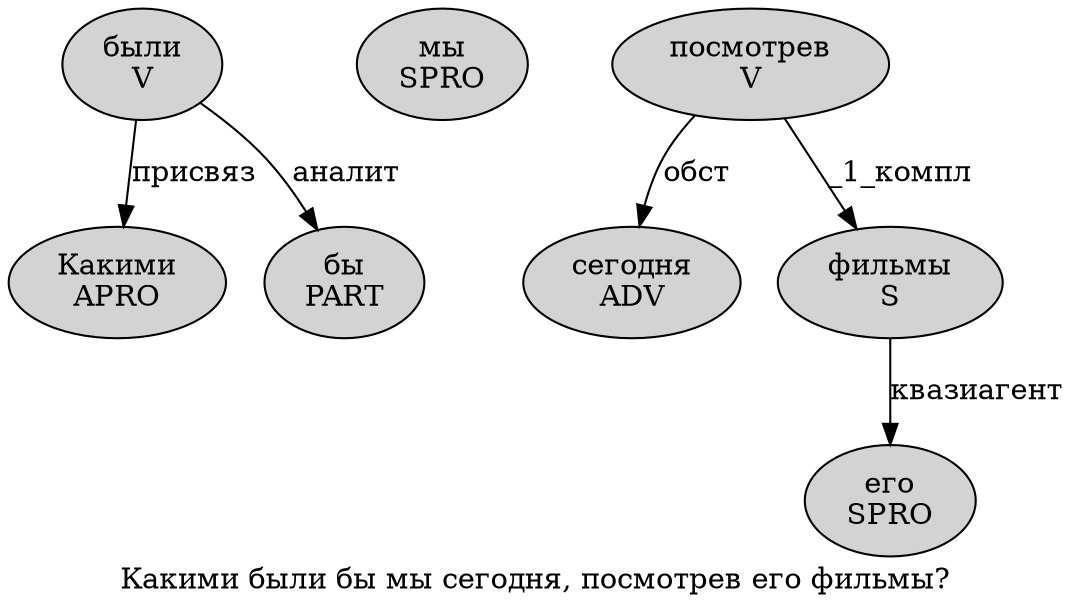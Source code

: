 digraph SENTENCE_2150 {
	graph [label="Какими были бы мы сегодня, посмотрев его фильмы?"]
	node [style=filled]
		0 [label="Какими
APRO" color="" fillcolor=lightgray penwidth=1 shape=ellipse]
		1 [label="были
V" color="" fillcolor=lightgray penwidth=1 shape=ellipse]
		2 [label="бы
PART" color="" fillcolor=lightgray penwidth=1 shape=ellipse]
		3 [label="мы
SPRO" color="" fillcolor=lightgray penwidth=1 shape=ellipse]
		4 [label="сегодня
ADV" color="" fillcolor=lightgray penwidth=1 shape=ellipse]
		6 [label="посмотрев
V" color="" fillcolor=lightgray penwidth=1 shape=ellipse]
		7 [label="его
SPRO" color="" fillcolor=lightgray penwidth=1 shape=ellipse]
		8 [label="фильмы
S" color="" fillcolor=lightgray penwidth=1 shape=ellipse]
			1 -> 0 [label="присвяз"]
			1 -> 2 [label="аналит"]
			6 -> 4 [label="обст"]
			6 -> 8 [label="_1_компл"]
			8 -> 7 [label="квазиагент"]
}